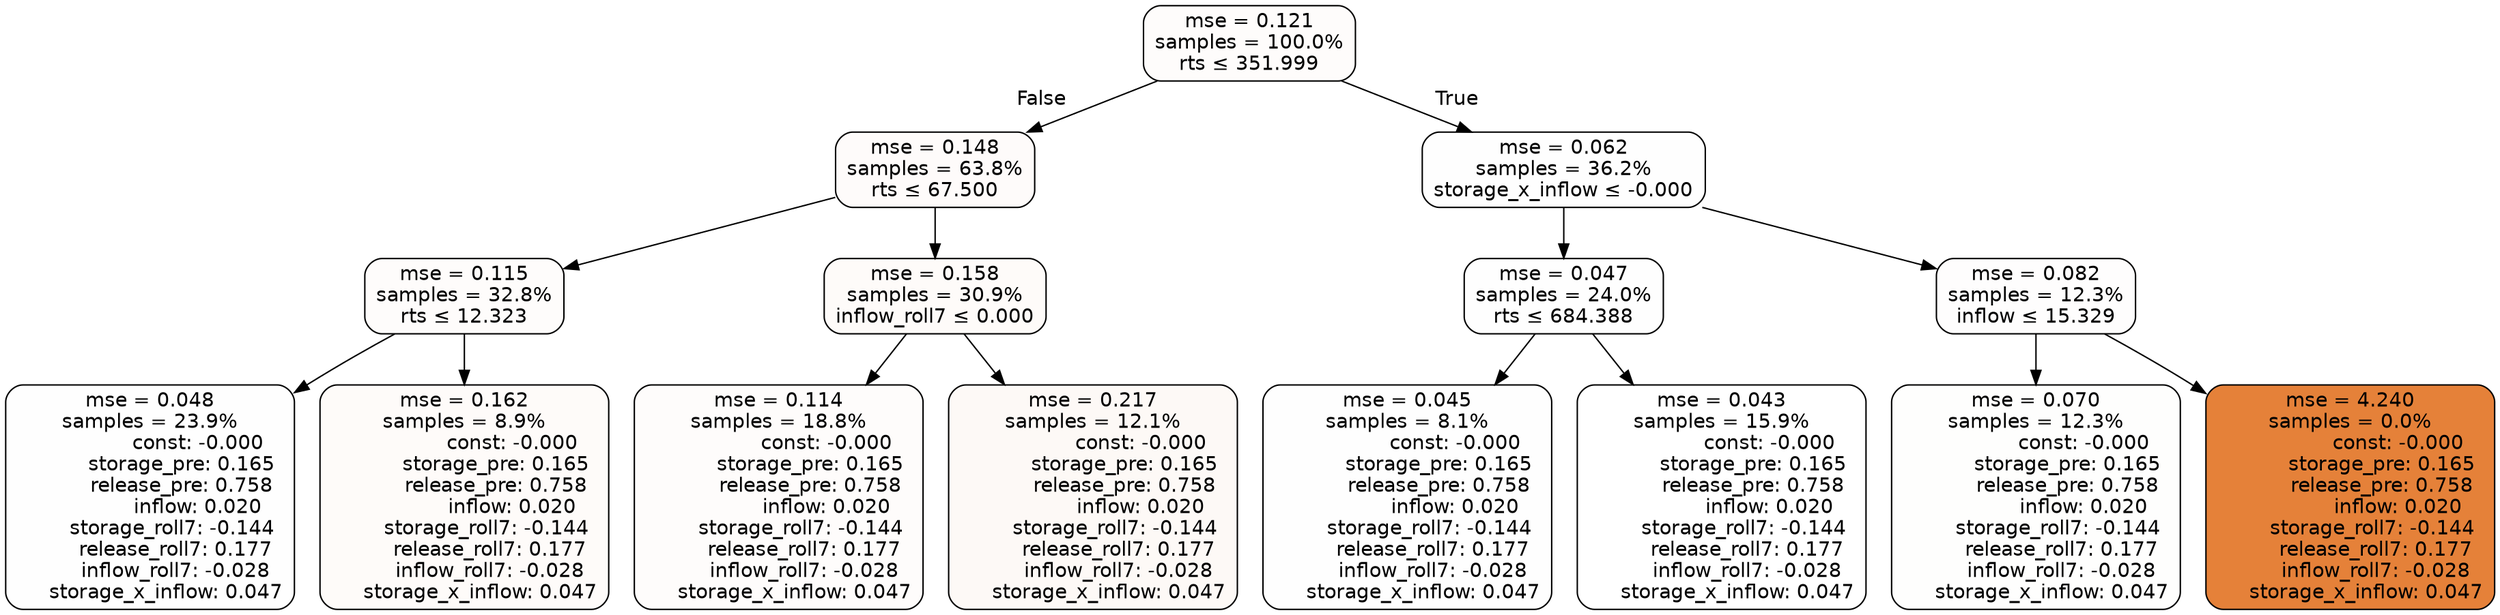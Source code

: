 digraph tree {
node [shape=rectangle, style="filled, rounded", color="black", fontname=helvetica] ;
edge [fontname=helvetica] ;
	"0" [label="mse = 0.121
samples = 100.0%
rts &le; 351.999", fillcolor="#fefcfb"]
	"1" [label="mse = 0.148
samples = 63.8%
rts &le; 67.500", fillcolor="#fefbfa"]
	"2" [label="mse = 0.115
samples = 32.8%
rts &le; 12.323", fillcolor="#fefcfb"]
	"3" [label="mse = 0.048
samples = 23.9%
               const: -0.000
          storage_pre: 0.165
          release_pre: 0.758
               inflow: 0.020
       storage_roll7: -0.144
        release_roll7: 0.177
        inflow_roll7: -0.028
     storage_x_inflow: 0.047", fillcolor="#fefefe"]
	"4" [label="mse = 0.162
samples = 8.9%
               const: -0.000
          storage_pre: 0.165
          release_pre: 0.758
               inflow: 0.020
       storage_roll7: -0.144
        release_roll7: 0.177
        inflow_roll7: -0.028
     storage_x_inflow: 0.047", fillcolor="#fefbf9"]
	"5" [label="mse = 0.158
samples = 30.9%
inflow_roll7 &le; 0.000", fillcolor="#fefbf9"]
	"6" [label="mse = 0.114
samples = 18.8%
               const: -0.000
          storage_pre: 0.165
          release_pre: 0.758
               inflow: 0.020
       storage_roll7: -0.144
        release_roll7: 0.177
        inflow_roll7: -0.028
     storage_x_inflow: 0.047", fillcolor="#fefcfb"]
	"7" [label="mse = 0.217
samples = 12.1%
               const: -0.000
          storage_pre: 0.165
          release_pre: 0.758
               inflow: 0.020
       storage_roll7: -0.144
        release_roll7: 0.177
        inflow_roll7: -0.028
     storage_x_inflow: 0.047", fillcolor="#fdf9f6"]
	"8" [label="mse = 0.062
samples = 36.2%
storage_x_inflow &le; -0.000", fillcolor="#fefefe"]
	"9" [label="mse = 0.047
samples = 24.0%
rts &le; 684.388", fillcolor="#fefefe"]
	"10" [label="mse = 0.045
samples = 8.1%
               const: -0.000
          storage_pre: 0.165
          release_pre: 0.758
               inflow: 0.020
       storage_roll7: -0.144
        release_roll7: 0.177
        inflow_roll7: -0.028
     storage_x_inflow: 0.047", fillcolor="#fefefe"]
	"11" [label="mse = 0.043
samples = 15.9%
               const: -0.000
          storage_pre: 0.165
          release_pre: 0.758
               inflow: 0.020
       storage_roll7: -0.144
        release_roll7: 0.177
        inflow_roll7: -0.028
     storage_x_inflow: 0.047", fillcolor="#ffffff"]
	"12" [label="mse = 0.082
samples = 12.3%
inflow &le; 15.329", fillcolor="#fefdfd"]
	"13" [label="mse = 0.070
samples = 12.3%
               const: -0.000
          storage_pre: 0.165
          release_pre: 0.758
               inflow: 0.020
       storage_roll7: -0.144
        release_roll7: 0.177
        inflow_roll7: -0.028
     storage_x_inflow: 0.047", fillcolor="#fefefd"]
	"14" [label="mse = 4.240
samples = 0.0%
               const: -0.000
          storage_pre: 0.165
          release_pre: 0.758
               inflow: 0.020
       storage_roll7: -0.144
        release_roll7: 0.177
        inflow_roll7: -0.028
     storage_x_inflow: 0.047", fillcolor="#e58139"]

	"0" -> "1" [labeldistance=2.5, labelangle=45, headlabel="False"]
	"1" -> "2"
	"2" -> "3"
	"2" -> "4"
	"1" -> "5"
	"5" -> "6"
	"5" -> "7"
	"0" -> "8" [labeldistance=2.5, labelangle=-45, headlabel="True"]
	"8" -> "9"
	"9" -> "10"
	"9" -> "11"
	"8" -> "12"
	"12" -> "13"
	"12" -> "14"
}